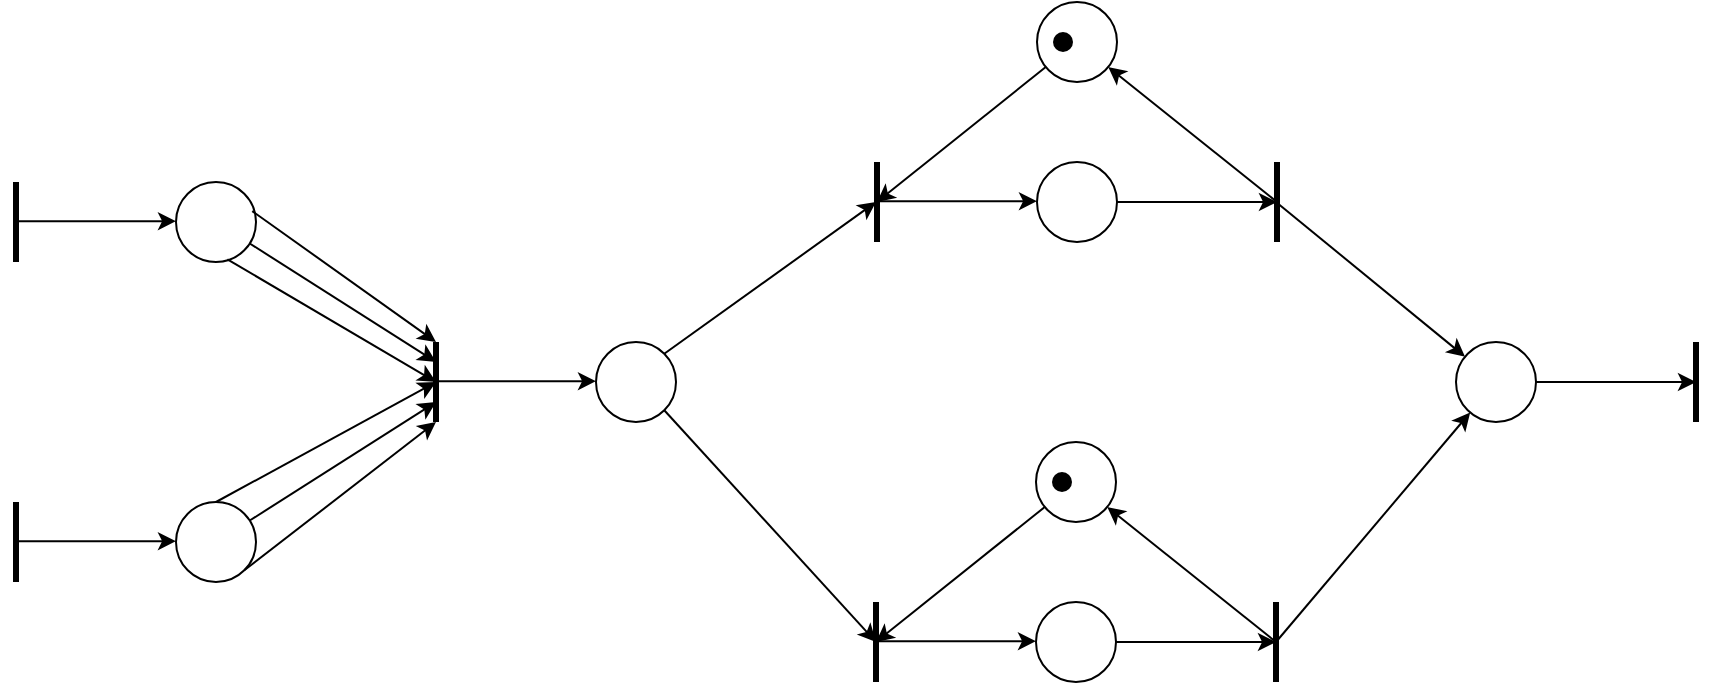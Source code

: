 <mxfile version="13.9.7" type="github">
  <diagram id="jPVr6tb7BlP5Q8UA5PHh" name="Page-1">
    <mxGraphModel dx="864" dy="891" grid="1" gridSize="10" guides="1" tooltips="1" connect="1" arrows="1" fold="1" page="1" pageScale="1" pageWidth="1400" pageHeight="850" math="0" shadow="0">
      <root>
        <mxCell id="0" />
        <mxCell id="1" parent="0" />
        <mxCell id="oxGBBMDOwQoGJJ92yZIw-1" style="edgeStyle=none;rounded=0;orthogonalLoop=1;jettySize=auto;html=1;strokeWidth=1;" edge="1" source="oxGBBMDOwQoGJJ92yZIw-2" parent="1">
          <mxGeometry relative="1" as="geometry">
            <mxPoint x="750.5" y="210" as="targetPoint" />
          </mxGeometry>
        </mxCell>
        <mxCell id="oxGBBMDOwQoGJJ92yZIw-2" value="" style="ellipse;whiteSpace=wrap;html=1;aspect=fixed;" vertex="1" parent="1">
          <mxGeometry x="630.5" y="190" width="40" height="40" as="geometry" />
        </mxCell>
        <mxCell id="oxGBBMDOwQoGJJ92yZIw-3" value="" style="endArrow=none;html=1;strokeWidth=3;" edge="1" parent="1">
          <mxGeometry width="50" height="50" relative="1" as="geometry">
            <mxPoint x="550.5" y="230" as="sourcePoint" />
            <mxPoint x="550.5" y="190" as="targetPoint" />
          </mxGeometry>
        </mxCell>
        <mxCell id="oxGBBMDOwQoGJJ92yZIw-4" value="" style="ellipse;whiteSpace=wrap;html=1;aspect=fixed;" vertex="1" parent="1">
          <mxGeometry x="630.5" y="110" width="40" height="40" as="geometry" />
        </mxCell>
        <mxCell id="oxGBBMDOwQoGJJ92yZIw-5" value="" style="endArrow=none;html=1;strokeWidth=3;" edge="1" parent="1">
          <mxGeometry width="50" height="50" relative="1" as="geometry">
            <mxPoint x="750.5" y="230" as="sourcePoint" />
            <mxPoint x="750.5" y="190" as="targetPoint" />
          </mxGeometry>
        </mxCell>
        <mxCell id="oxGBBMDOwQoGJJ92yZIw-6" style="edgeStyle=none;rounded=0;orthogonalLoop=1;jettySize=auto;html=1;strokeWidth=1;" edge="1" target="oxGBBMDOwQoGJJ92yZIw-4" parent="1">
          <mxGeometry relative="1" as="geometry">
            <mxPoint x="760.5" y="220.0" as="targetPoint" />
            <mxPoint x="750.5" y="210" as="sourcePoint" />
          </mxGeometry>
        </mxCell>
        <mxCell id="oxGBBMDOwQoGJJ92yZIw-7" style="edgeStyle=none;rounded=0;orthogonalLoop=1;jettySize=auto;html=1;strokeWidth=1;" edge="1" source="oxGBBMDOwQoGJJ92yZIw-4" parent="1">
          <mxGeometry relative="1" as="geometry">
            <mxPoint x="550.5" y="210" as="targetPoint" />
            <mxPoint x="760.5" y="220.0" as="sourcePoint" />
          </mxGeometry>
        </mxCell>
        <mxCell id="oxGBBMDOwQoGJJ92yZIw-8" value="" style="endArrow=classic;html=1;strokeWidth=1;" edge="1" parent="1">
          <mxGeometry width="50" height="50" relative="1" as="geometry">
            <mxPoint x="550.5" y="209.58" as="sourcePoint" />
            <mxPoint x="630.5" y="209.58" as="targetPoint" />
          </mxGeometry>
        </mxCell>
        <mxCell id="oxGBBMDOwQoGJJ92yZIw-9" value="" style="ellipse;whiteSpace=wrap;html=1;aspect=fixed;fillColor=#000000;strokeColor=none;" vertex="1" parent="1">
          <mxGeometry x="638.5" y="125" width="10" height="10" as="geometry" />
        </mxCell>
        <mxCell id="oxGBBMDOwQoGJJ92yZIw-11" style="edgeStyle=none;rounded=0;orthogonalLoop=1;jettySize=auto;html=1;strokeWidth=1;" edge="1" source="oxGBBMDOwQoGJJ92yZIw-12" parent="1">
          <mxGeometry relative="1" as="geometry">
            <mxPoint x="750" y="430" as="targetPoint" />
          </mxGeometry>
        </mxCell>
        <mxCell id="oxGBBMDOwQoGJJ92yZIw-12" value="" style="ellipse;whiteSpace=wrap;html=1;aspect=fixed;" vertex="1" parent="1">
          <mxGeometry x="630" y="410" width="40" height="40" as="geometry" />
        </mxCell>
        <mxCell id="oxGBBMDOwQoGJJ92yZIw-13" value="" style="endArrow=none;html=1;strokeWidth=3;" edge="1" parent="1">
          <mxGeometry width="50" height="50" relative="1" as="geometry">
            <mxPoint x="550" y="450" as="sourcePoint" />
            <mxPoint x="550" y="410" as="targetPoint" />
          </mxGeometry>
        </mxCell>
        <mxCell id="oxGBBMDOwQoGJJ92yZIw-14" value="" style="ellipse;whiteSpace=wrap;html=1;aspect=fixed;" vertex="1" parent="1">
          <mxGeometry x="630" y="330" width="40" height="40" as="geometry" />
        </mxCell>
        <mxCell id="oxGBBMDOwQoGJJ92yZIw-15" value="" style="endArrow=none;html=1;strokeWidth=3;" edge="1" parent="1">
          <mxGeometry width="50" height="50" relative="1" as="geometry">
            <mxPoint x="750" y="450" as="sourcePoint" />
            <mxPoint x="750" y="410" as="targetPoint" />
          </mxGeometry>
        </mxCell>
        <mxCell id="oxGBBMDOwQoGJJ92yZIw-16" style="edgeStyle=none;rounded=0;orthogonalLoop=1;jettySize=auto;html=1;strokeWidth=1;" edge="1" target="oxGBBMDOwQoGJJ92yZIw-14" parent="1">
          <mxGeometry relative="1" as="geometry">
            <mxPoint x="760" y="440.0" as="targetPoint" />
            <mxPoint x="750" y="430" as="sourcePoint" />
          </mxGeometry>
        </mxCell>
        <mxCell id="oxGBBMDOwQoGJJ92yZIw-17" style="edgeStyle=none;rounded=0;orthogonalLoop=1;jettySize=auto;html=1;strokeWidth=1;" edge="1" source="oxGBBMDOwQoGJJ92yZIw-14" parent="1">
          <mxGeometry relative="1" as="geometry">
            <mxPoint x="550" y="430" as="targetPoint" />
            <mxPoint x="760" y="440.0" as="sourcePoint" />
          </mxGeometry>
        </mxCell>
        <mxCell id="oxGBBMDOwQoGJJ92yZIw-18" value="" style="endArrow=classic;html=1;strokeWidth=1;" edge="1" parent="1">
          <mxGeometry width="50" height="50" relative="1" as="geometry">
            <mxPoint x="550" y="429.58" as="sourcePoint" />
            <mxPoint x="630" y="429.58" as="targetPoint" />
          </mxGeometry>
        </mxCell>
        <mxCell id="oxGBBMDOwQoGJJ92yZIw-19" value="" style="ellipse;whiteSpace=wrap;html=1;aspect=fixed;fillColor=#000000;strokeColor=none;" vertex="1" parent="1">
          <mxGeometry x="638" y="345" width="10" height="10" as="geometry" />
        </mxCell>
        <mxCell id="oxGBBMDOwQoGJJ92yZIw-21" value="" style="ellipse;whiteSpace=wrap;html=1;aspect=fixed;" vertex="1" parent="1">
          <mxGeometry x="410" y="280" width="40" height="40" as="geometry" />
        </mxCell>
        <mxCell id="oxGBBMDOwQoGJJ92yZIw-22" value="" style="endArrow=none;html=1;strokeWidth=3;" edge="1" parent="1">
          <mxGeometry width="50" height="50" relative="1" as="geometry">
            <mxPoint x="330" y="320" as="sourcePoint" />
            <mxPoint x="330" y="280" as="targetPoint" />
          </mxGeometry>
        </mxCell>
        <mxCell id="oxGBBMDOwQoGJJ92yZIw-23" value="" style="endArrow=classic;html=1;strokeWidth=1;" edge="1" parent="1">
          <mxGeometry width="50" height="50" relative="1" as="geometry">
            <mxPoint x="330" y="299.58" as="sourcePoint" />
            <mxPoint x="410" y="299.58" as="targetPoint" />
          </mxGeometry>
        </mxCell>
        <mxCell id="oxGBBMDOwQoGJJ92yZIw-24" value="" style="endArrow=classic;html=1;strokeWidth=1;exitX=1;exitY=0;exitDx=0;exitDy=0;" edge="1" parent="1" source="oxGBBMDOwQoGJJ92yZIw-21">
          <mxGeometry width="50" height="50" relative="1" as="geometry">
            <mxPoint x="450" y="299.5" as="sourcePoint" />
            <mxPoint x="550" y="210" as="targetPoint" />
          </mxGeometry>
        </mxCell>
        <mxCell id="oxGBBMDOwQoGJJ92yZIw-25" value="" style="endArrow=classic;html=1;strokeWidth=1;exitX=1;exitY=1;exitDx=0;exitDy=0;" edge="1" parent="1" source="oxGBBMDOwQoGJJ92yZIw-21">
          <mxGeometry width="50" height="50" relative="1" as="geometry">
            <mxPoint x="460" y="309.5" as="sourcePoint" />
            <mxPoint x="550" y="430" as="targetPoint" />
          </mxGeometry>
        </mxCell>
        <mxCell id="oxGBBMDOwQoGJJ92yZIw-26" style="edgeStyle=none;rounded=0;orthogonalLoop=1;jettySize=auto;html=1;strokeWidth=1;" edge="1" source="oxGBBMDOwQoGJJ92yZIw-27" parent="1">
          <mxGeometry relative="1" as="geometry">
            <mxPoint x="330" y="290" as="targetPoint" />
          </mxGeometry>
        </mxCell>
        <mxCell id="oxGBBMDOwQoGJJ92yZIw-27" value="" style="ellipse;whiteSpace=wrap;html=1;aspect=fixed;" vertex="1" parent="1">
          <mxGeometry x="200" y="200" width="40" height="40" as="geometry" />
        </mxCell>
        <mxCell id="oxGBBMDOwQoGJJ92yZIw-28" value="" style="endArrow=none;html=1;strokeWidth=3;" edge="1" parent="1">
          <mxGeometry width="50" height="50" relative="1" as="geometry">
            <mxPoint x="120" y="240" as="sourcePoint" />
            <mxPoint x="120" y="200" as="targetPoint" />
          </mxGeometry>
        </mxCell>
        <mxCell id="oxGBBMDOwQoGJJ92yZIw-30" value="" style="endArrow=classic;html=1;strokeWidth=1;" edge="1" parent="1">
          <mxGeometry width="50" height="50" relative="1" as="geometry">
            <mxPoint x="120" y="219.58" as="sourcePoint" />
            <mxPoint x="200" y="219.58" as="targetPoint" />
          </mxGeometry>
        </mxCell>
        <mxCell id="oxGBBMDOwQoGJJ92yZIw-31" style="edgeStyle=none;rounded=0;orthogonalLoop=1;jettySize=auto;html=1;strokeWidth=1;" edge="1" source="oxGBBMDOwQoGJJ92yZIw-32" parent="1">
          <mxGeometry relative="1" as="geometry">
            <mxPoint x="330" y="310" as="targetPoint" />
          </mxGeometry>
        </mxCell>
        <mxCell id="oxGBBMDOwQoGJJ92yZIw-32" value="" style="ellipse;whiteSpace=wrap;html=1;aspect=fixed;" vertex="1" parent="1">
          <mxGeometry x="200" y="360" width="40" height="40" as="geometry" />
        </mxCell>
        <mxCell id="oxGBBMDOwQoGJJ92yZIw-33" value="" style="endArrow=none;html=1;strokeWidth=3;" edge="1" parent="1">
          <mxGeometry width="50" height="50" relative="1" as="geometry">
            <mxPoint x="120" y="400" as="sourcePoint" />
            <mxPoint x="120" y="360" as="targetPoint" />
          </mxGeometry>
        </mxCell>
        <mxCell id="oxGBBMDOwQoGJJ92yZIw-34" value="" style="endArrow=classic;html=1;strokeWidth=1;" edge="1" parent="1">
          <mxGeometry width="50" height="50" relative="1" as="geometry">
            <mxPoint x="120" y="379.58" as="sourcePoint" />
            <mxPoint x="200" y="379.58" as="targetPoint" />
          </mxGeometry>
        </mxCell>
        <mxCell id="oxGBBMDOwQoGJJ92yZIw-35" style="edgeStyle=none;rounded=0;orthogonalLoop=1;jettySize=auto;html=1;strokeWidth=1;exitX=0.643;exitY=0.967;exitDx=0;exitDy=0;exitPerimeter=0;" edge="1" parent="1" source="oxGBBMDOwQoGJJ92yZIw-27">
          <mxGeometry relative="1" as="geometry">
            <mxPoint x="330" y="300" as="targetPoint" />
            <mxPoint x="246.882" y="240.724" as="sourcePoint" />
          </mxGeometry>
        </mxCell>
        <mxCell id="oxGBBMDOwQoGJJ92yZIw-36" style="edgeStyle=none;rounded=0;orthogonalLoop=1;jettySize=auto;html=1;strokeWidth=1;exitX=0.953;exitY=0.364;exitDx=0;exitDy=0;exitPerimeter=0;" edge="1" parent="1" source="oxGBBMDOwQoGJJ92yZIw-27">
          <mxGeometry relative="1" as="geometry">
            <mxPoint x="330" y="280" as="targetPoint" />
            <mxPoint x="235.72" y="248.68" as="sourcePoint" />
          </mxGeometry>
        </mxCell>
        <mxCell id="oxGBBMDOwQoGJJ92yZIw-37" style="edgeStyle=none;rounded=0;orthogonalLoop=1;jettySize=auto;html=1;strokeWidth=1;exitX=1;exitY=1;exitDx=0;exitDy=0;" edge="1" parent="1" source="oxGBBMDOwQoGJJ92yZIw-32">
          <mxGeometry relative="1" as="geometry">
            <mxPoint x="330" y="320" as="targetPoint" />
            <mxPoint x="246.882" y="379.276" as="sourcePoint" />
          </mxGeometry>
        </mxCell>
        <mxCell id="oxGBBMDOwQoGJJ92yZIw-38" style="edgeStyle=none;rounded=0;orthogonalLoop=1;jettySize=auto;html=1;strokeWidth=1;exitX=0.5;exitY=0;exitDx=0;exitDy=0;" edge="1" parent="1" source="oxGBBMDOwQoGJJ92yZIw-32">
          <mxGeometry relative="1" as="geometry">
            <mxPoint x="330" y="300" as="targetPoint" />
            <mxPoint x="244.142" y="404.142" as="sourcePoint" />
          </mxGeometry>
        </mxCell>
        <mxCell id="oxGBBMDOwQoGJJ92yZIw-39" style="edgeStyle=none;rounded=0;orthogonalLoop=1;jettySize=auto;html=1;strokeWidth=1;" edge="1" source="oxGBBMDOwQoGJJ92yZIw-40" parent="1">
          <mxGeometry relative="1" as="geometry">
            <mxPoint x="960" y="300" as="targetPoint" />
          </mxGeometry>
        </mxCell>
        <mxCell id="oxGBBMDOwQoGJJ92yZIw-40" value="" style="ellipse;whiteSpace=wrap;html=1;aspect=fixed;" vertex="1" parent="1">
          <mxGeometry x="840" y="280" width="40" height="40" as="geometry" />
        </mxCell>
        <mxCell id="oxGBBMDOwQoGJJ92yZIw-41" value="" style="endArrow=none;html=1;strokeWidth=3;" edge="1" parent="1">
          <mxGeometry width="50" height="50" relative="1" as="geometry">
            <mxPoint x="960" y="320" as="sourcePoint" />
            <mxPoint x="960" y="280" as="targetPoint" />
          </mxGeometry>
        </mxCell>
        <mxCell id="oxGBBMDOwQoGJJ92yZIw-42" style="edgeStyle=none;rounded=0;orthogonalLoop=1;jettySize=auto;html=1;strokeWidth=1;" edge="1" parent="1" target="oxGBBMDOwQoGJJ92yZIw-40">
          <mxGeometry relative="1" as="geometry">
            <mxPoint x="760" y="440" as="targetPoint" />
            <mxPoint x="750" y="430" as="sourcePoint" />
          </mxGeometry>
        </mxCell>
        <mxCell id="oxGBBMDOwQoGJJ92yZIw-43" style="edgeStyle=none;rounded=0;orthogonalLoop=1;jettySize=auto;html=1;strokeWidth=1;" edge="1" parent="1" target="oxGBBMDOwQoGJJ92yZIw-40">
          <mxGeometry relative="1" as="geometry">
            <mxPoint x="857.081" y="325.268" as="targetPoint" />
            <mxPoint x="750" y="210" as="sourcePoint" />
          </mxGeometry>
        </mxCell>
      </root>
    </mxGraphModel>
  </diagram>
</mxfile>
